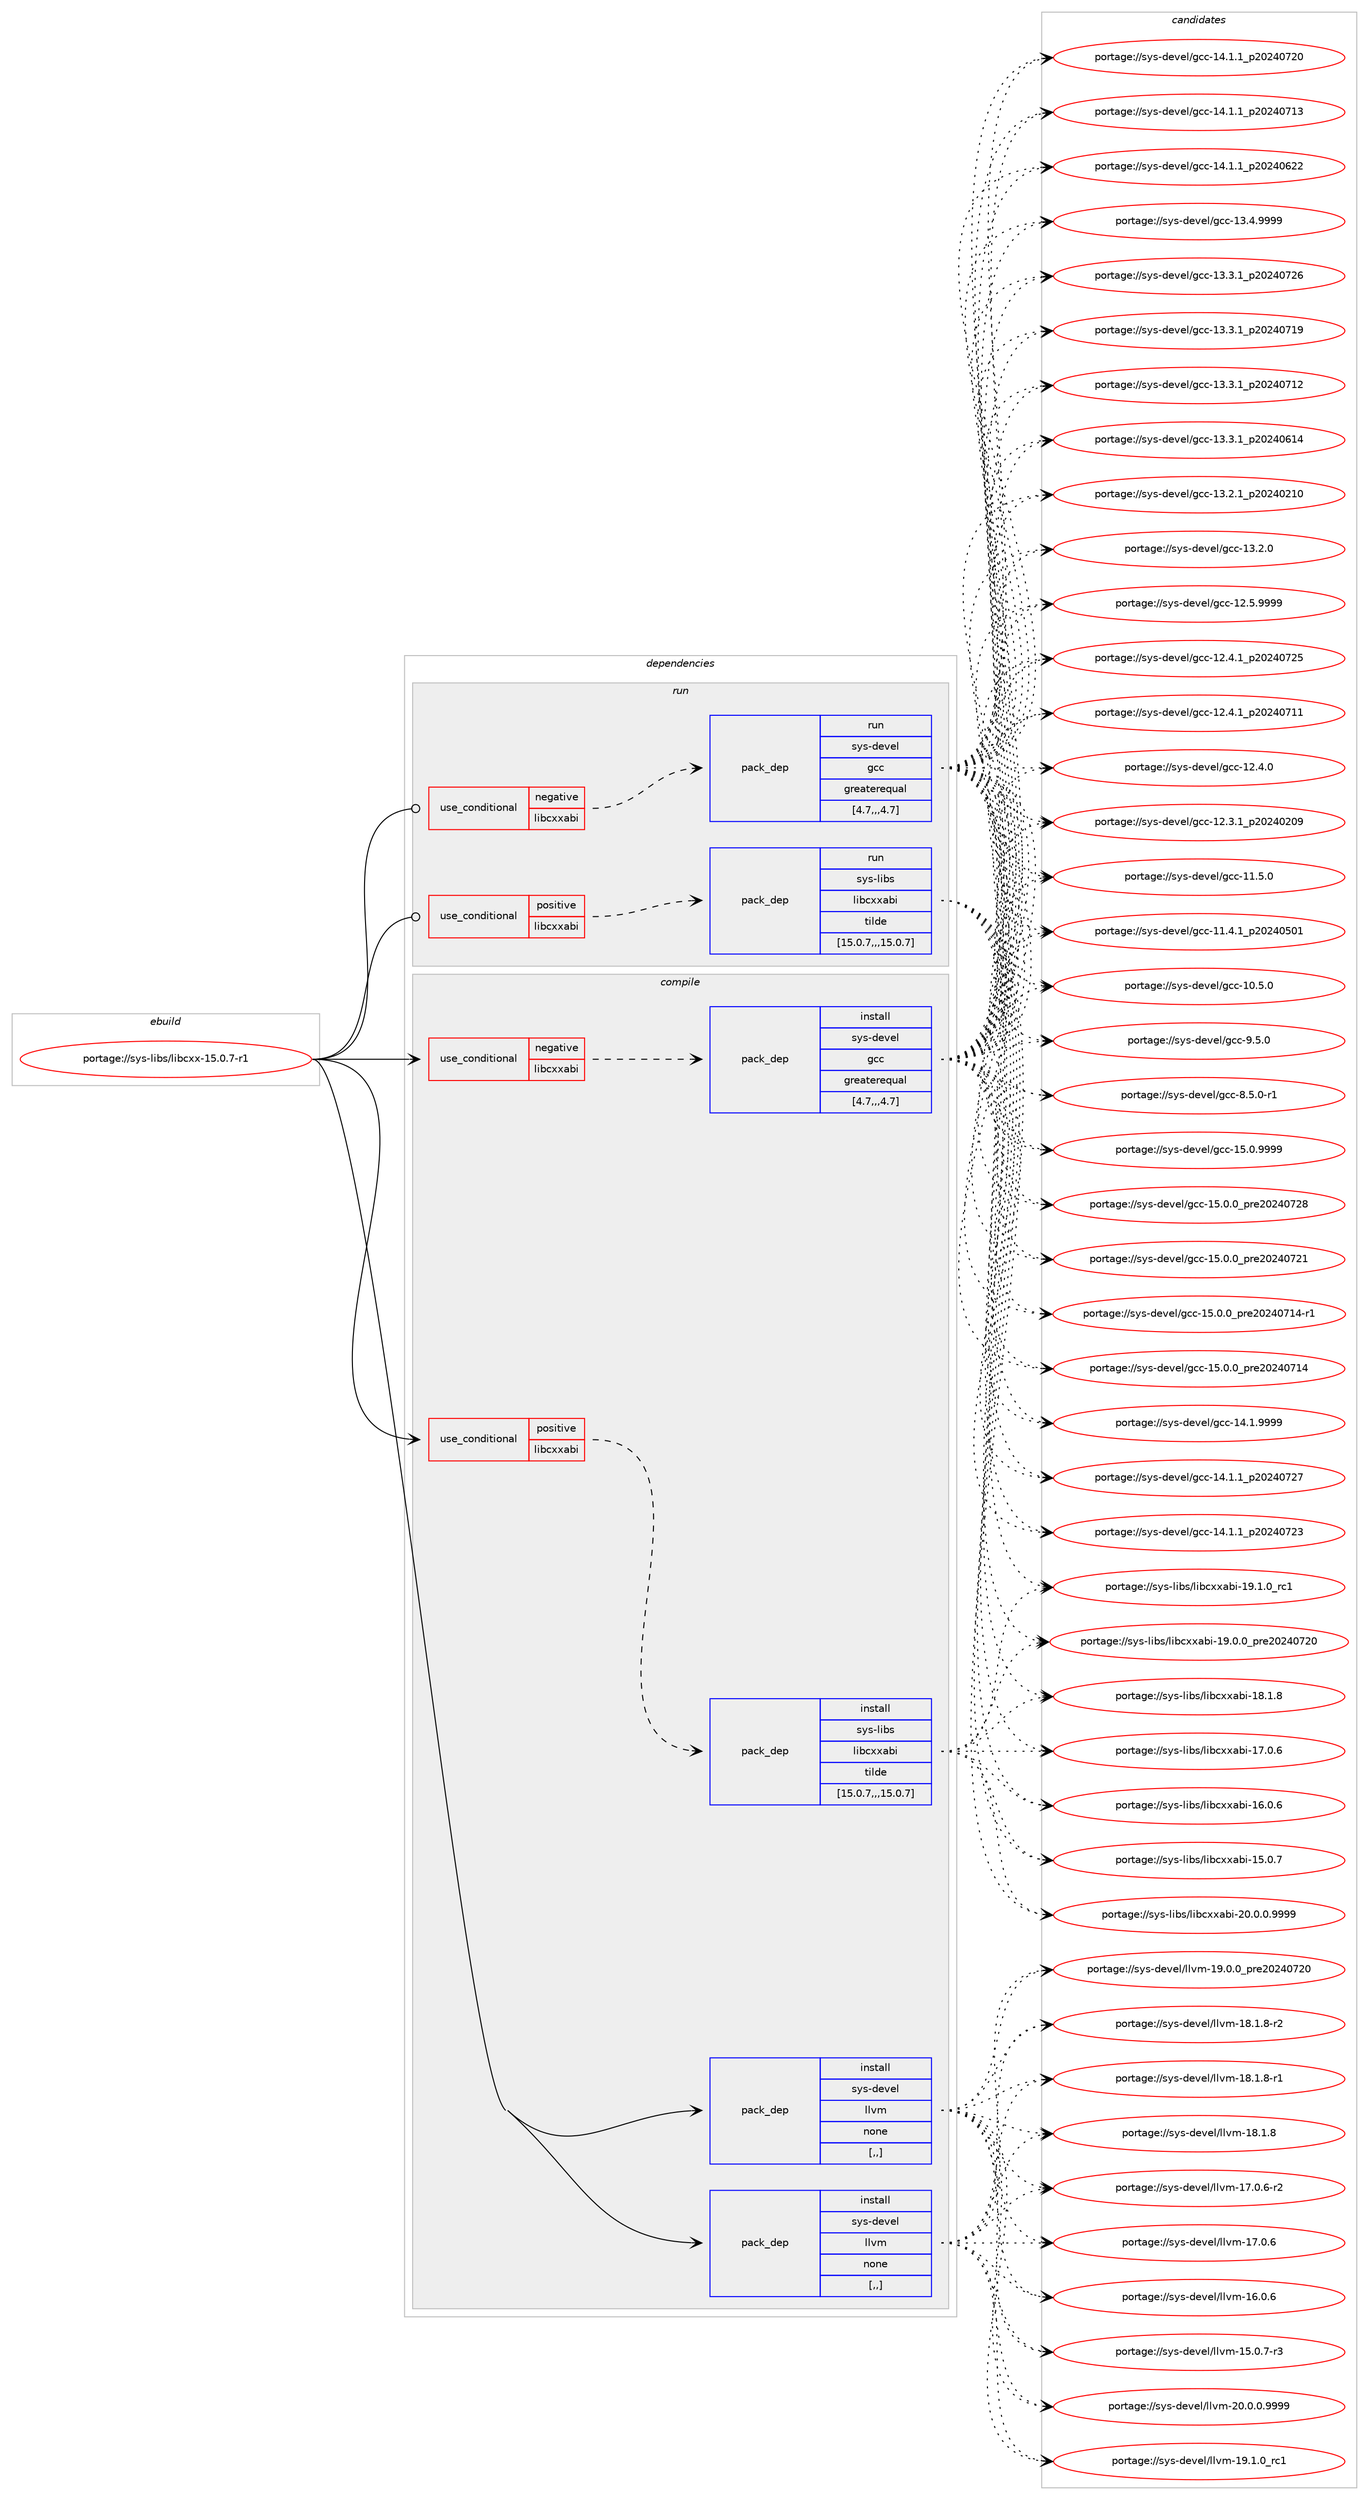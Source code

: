 digraph prolog {

# *************
# Graph options
# *************

newrank=true;
concentrate=true;
compound=true;
graph [rankdir=LR,fontname=Helvetica,fontsize=10,ranksep=1.5];#, ranksep=2.5, nodesep=0.2];
edge  [arrowhead=vee];
node  [fontname=Helvetica,fontsize=10];

# **********
# The ebuild
# **********

subgraph cluster_leftcol {
color=gray;
label=<<i>ebuild</i>>;
id [label="portage://sys-libs/libcxx-15.0.7-r1", color=red, width=4, href="../sys-libs/libcxx-15.0.7-r1.svg"];
}

# ****************
# The dependencies
# ****************

subgraph cluster_midcol {
color=gray;
label=<<i>dependencies</i>>;
subgraph cluster_compile {
fillcolor="#eeeeee";
style=filled;
label=<<i>compile</i>>;
subgraph cond117467 {
dependency440816 [label=<<TABLE BORDER="0" CELLBORDER="1" CELLSPACING="0" CELLPADDING="4"><TR><TD ROWSPAN="3" CELLPADDING="10">use_conditional</TD></TR><TR><TD>negative</TD></TR><TR><TD>libcxxabi</TD></TR></TABLE>>, shape=none, color=red];
subgraph pack320351 {
dependency440817 [label=<<TABLE BORDER="0" CELLBORDER="1" CELLSPACING="0" CELLPADDING="4" WIDTH="220"><TR><TD ROWSPAN="6" CELLPADDING="30">pack_dep</TD></TR><TR><TD WIDTH="110">install</TD></TR><TR><TD>sys-devel</TD></TR><TR><TD>gcc</TD></TR><TR><TD>greaterequal</TD></TR><TR><TD>[4.7,,,4.7]</TD></TR></TABLE>>, shape=none, color=blue];
}
dependency440816:e -> dependency440817:w [weight=20,style="dashed",arrowhead="vee"];
}
id:e -> dependency440816:w [weight=20,style="solid",arrowhead="vee"];
subgraph cond117468 {
dependency440818 [label=<<TABLE BORDER="0" CELLBORDER="1" CELLSPACING="0" CELLPADDING="4"><TR><TD ROWSPAN="3" CELLPADDING="10">use_conditional</TD></TR><TR><TD>positive</TD></TR><TR><TD>libcxxabi</TD></TR></TABLE>>, shape=none, color=red];
subgraph pack320352 {
dependency440819 [label=<<TABLE BORDER="0" CELLBORDER="1" CELLSPACING="0" CELLPADDING="4" WIDTH="220"><TR><TD ROWSPAN="6" CELLPADDING="30">pack_dep</TD></TR><TR><TD WIDTH="110">install</TD></TR><TR><TD>sys-libs</TD></TR><TR><TD>libcxxabi</TD></TR><TR><TD>tilde</TD></TR><TR><TD>[15.0.7,,,15.0.7]</TD></TR></TABLE>>, shape=none, color=blue];
}
dependency440818:e -> dependency440819:w [weight=20,style="dashed",arrowhead="vee"];
}
id:e -> dependency440818:w [weight=20,style="solid",arrowhead="vee"];
subgraph pack320353 {
dependency440820 [label=<<TABLE BORDER="0" CELLBORDER="1" CELLSPACING="0" CELLPADDING="4" WIDTH="220"><TR><TD ROWSPAN="6" CELLPADDING="30">pack_dep</TD></TR><TR><TD WIDTH="110">install</TD></TR><TR><TD>sys-devel</TD></TR><TR><TD>llvm</TD></TR><TR><TD>none</TD></TR><TR><TD>[,,]</TD></TR></TABLE>>, shape=none, color=blue];
}
id:e -> dependency440820:w [weight=20,style="solid",arrowhead="vee"];
subgraph pack320354 {
dependency440821 [label=<<TABLE BORDER="0" CELLBORDER="1" CELLSPACING="0" CELLPADDING="4" WIDTH="220"><TR><TD ROWSPAN="6" CELLPADDING="30">pack_dep</TD></TR><TR><TD WIDTH="110">install</TD></TR><TR><TD>sys-devel</TD></TR><TR><TD>llvm</TD></TR><TR><TD>none</TD></TR><TR><TD>[,,]</TD></TR></TABLE>>, shape=none, color=blue];
}
id:e -> dependency440821:w [weight=20,style="solid",arrowhead="vee"];
}
subgraph cluster_compileandrun {
fillcolor="#eeeeee";
style=filled;
label=<<i>compile and run</i>>;
}
subgraph cluster_run {
fillcolor="#eeeeee";
style=filled;
label=<<i>run</i>>;
subgraph cond117469 {
dependency440822 [label=<<TABLE BORDER="0" CELLBORDER="1" CELLSPACING="0" CELLPADDING="4"><TR><TD ROWSPAN="3" CELLPADDING="10">use_conditional</TD></TR><TR><TD>negative</TD></TR><TR><TD>libcxxabi</TD></TR></TABLE>>, shape=none, color=red];
subgraph pack320355 {
dependency440823 [label=<<TABLE BORDER="0" CELLBORDER="1" CELLSPACING="0" CELLPADDING="4" WIDTH="220"><TR><TD ROWSPAN="6" CELLPADDING="30">pack_dep</TD></TR><TR><TD WIDTH="110">run</TD></TR><TR><TD>sys-devel</TD></TR><TR><TD>gcc</TD></TR><TR><TD>greaterequal</TD></TR><TR><TD>[4.7,,,4.7]</TD></TR></TABLE>>, shape=none, color=blue];
}
dependency440822:e -> dependency440823:w [weight=20,style="dashed",arrowhead="vee"];
}
id:e -> dependency440822:w [weight=20,style="solid",arrowhead="odot"];
subgraph cond117470 {
dependency440824 [label=<<TABLE BORDER="0" CELLBORDER="1" CELLSPACING="0" CELLPADDING="4"><TR><TD ROWSPAN="3" CELLPADDING="10">use_conditional</TD></TR><TR><TD>positive</TD></TR><TR><TD>libcxxabi</TD></TR></TABLE>>, shape=none, color=red];
subgraph pack320356 {
dependency440825 [label=<<TABLE BORDER="0" CELLBORDER="1" CELLSPACING="0" CELLPADDING="4" WIDTH="220"><TR><TD ROWSPAN="6" CELLPADDING="30">pack_dep</TD></TR><TR><TD WIDTH="110">run</TD></TR><TR><TD>sys-libs</TD></TR><TR><TD>libcxxabi</TD></TR><TR><TD>tilde</TD></TR><TR><TD>[15.0.7,,,15.0.7]</TD></TR></TABLE>>, shape=none, color=blue];
}
dependency440824:e -> dependency440825:w [weight=20,style="dashed",arrowhead="vee"];
}
id:e -> dependency440824:w [weight=20,style="solid",arrowhead="odot"];
}
}

# **************
# The candidates
# **************

subgraph cluster_choices {
rank=same;
color=gray;
label=<<i>candidates</i>>;

subgraph choice320351 {
color=black;
nodesep=1;
choice1151211154510010111810110847103999945495346484657575757 [label="portage://sys-devel/gcc-15.0.9999", color=red, width=4,href="../sys-devel/gcc-15.0.9999.svg"];
choice1151211154510010111810110847103999945495346484648951121141015048505248555056 [label="portage://sys-devel/gcc-15.0.0_pre20240728", color=red, width=4,href="../sys-devel/gcc-15.0.0_pre20240728.svg"];
choice1151211154510010111810110847103999945495346484648951121141015048505248555049 [label="portage://sys-devel/gcc-15.0.0_pre20240721", color=red, width=4,href="../sys-devel/gcc-15.0.0_pre20240721.svg"];
choice11512111545100101118101108471039999454953464846489511211410150485052485549524511449 [label="portage://sys-devel/gcc-15.0.0_pre20240714-r1", color=red, width=4,href="../sys-devel/gcc-15.0.0_pre20240714-r1.svg"];
choice1151211154510010111810110847103999945495346484648951121141015048505248554952 [label="portage://sys-devel/gcc-15.0.0_pre20240714", color=red, width=4,href="../sys-devel/gcc-15.0.0_pre20240714.svg"];
choice1151211154510010111810110847103999945495246494657575757 [label="portage://sys-devel/gcc-14.1.9999", color=red, width=4,href="../sys-devel/gcc-14.1.9999.svg"];
choice1151211154510010111810110847103999945495246494649951125048505248555055 [label="portage://sys-devel/gcc-14.1.1_p20240727", color=red, width=4,href="../sys-devel/gcc-14.1.1_p20240727.svg"];
choice1151211154510010111810110847103999945495246494649951125048505248555051 [label="portage://sys-devel/gcc-14.1.1_p20240723", color=red, width=4,href="../sys-devel/gcc-14.1.1_p20240723.svg"];
choice1151211154510010111810110847103999945495246494649951125048505248555048 [label="portage://sys-devel/gcc-14.1.1_p20240720", color=red, width=4,href="../sys-devel/gcc-14.1.1_p20240720.svg"];
choice1151211154510010111810110847103999945495246494649951125048505248554951 [label="portage://sys-devel/gcc-14.1.1_p20240713", color=red, width=4,href="../sys-devel/gcc-14.1.1_p20240713.svg"];
choice1151211154510010111810110847103999945495246494649951125048505248545050 [label="portage://sys-devel/gcc-14.1.1_p20240622", color=red, width=4,href="../sys-devel/gcc-14.1.1_p20240622.svg"];
choice1151211154510010111810110847103999945495146524657575757 [label="portage://sys-devel/gcc-13.4.9999", color=red, width=4,href="../sys-devel/gcc-13.4.9999.svg"];
choice1151211154510010111810110847103999945495146514649951125048505248555054 [label="portage://sys-devel/gcc-13.3.1_p20240726", color=red, width=4,href="../sys-devel/gcc-13.3.1_p20240726.svg"];
choice1151211154510010111810110847103999945495146514649951125048505248554957 [label="portage://sys-devel/gcc-13.3.1_p20240719", color=red, width=4,href="../sys-devel/gcc-13.3.1_p20240719.svg"];
choice1151211154510010111810110847103999945495146514649951125048505248554950 [label="portage://sys-devel/gcc-13.3.1_p20240712", color=red, width=4,href="../sys-devel/gcc-13.3.1_p20240712.svg"];
choice1151211154510010111810110847103999945495146514649951125048505248544952 [label="portage://sys-devel/gcc-13.3.1_p20240614", color=red, width=4,href="../sys-devel/gcc-13.3.1_p20240614.svg"];
choice1151211154510010111810110847103999945495146504649951125048505248504948 [label="portage://sys-devel/gcc-13.2.1_p20240210", color=red, width=4,href="../sys-devel/gcc-13.2.1_p20240210.svg"];
choice1151211154510010111810110847103999945495146504648 [label="portage://sys-devel/gcc-13.2.0", color=red, width=4,href="../sys-devel/gcc-13.2.0.svg"];
choice1151211154510010111810110847103999945495046534657575757 [label="portage://sys-devel/gcc-12.5.9999", color=red, width=4,href="../sys-devel/gcc-12.5.9999.svg"];
choice1151211154510010111810110847103999945495046524649951125048505248555053 [label="portage://sys-devel/gcc-12.4.1_p20240725", color=red, width=4,href="../sys-devel/gcc-12.4.1_p20240725.svg"];
choice1151211154510010111810110847103999945495046524649951125048505248554949 [label="portage://sys-devel/gcc-12.4.1_p20240711", color=red, width=4,href="../sys-devel/gcc-12.4.1_p20240711.svg"];
choice1151211154510010111810110847103999945495046524648 [label="portage://sys-devel/gcc-12.4.0", color=red, width=4,href="../sys-devel/gcc-12.4.0.svg"];
choice1151211154510010111810110847103999945495046514649951125048505248504857 [label="portage://sys-devel/gcc-12.3.1_p20240209", color=red, width=4,href="../sys-devel/gcc-12.3.1_p20240209.svg"];
choice1151211154510010111810110847103999945494946534648 [label="portage://sys-devel/gcc-11.5.0", color=red, width=4,href="../sys-devel/gcc-11.5.0.svg"];
choice1151211154510010111810110847103999945494946524649951125048505248534849 [label="portage://sys-devel/gcc-11.4.1_p20240501", color=red, width=4,href="../sys-devel/gcc-11.4.1_p20240501.svg"];
choice1151211154510010111810110847103999945494846534648 [label="portage://sys-devel/gcc-10.5.0", color=red, width=4,href="../sys-devel/gcc-10.5.0.svg"];
choice11512111545100101118101108471039999455746534648 [label="portage://sys-devel/gcc-9.5.0", color=red, width=4,href="../sys-devel/gcc-9.5.0.svg"];
choice115121115451001011181011084710399994556465346484511449 [label="portage://sys-devel/gcc-8.5.0-r1", color=red, width=4,href="../sys-devel/gcc-8.5.0-r1.svg"];
dependency440817:e -> choice1151211154510010111810110847103999945495346484657575757:w [style=dotted,weight="100"];
dependency440817:e -> choice1151211154510010111810110847103999945495346484648951121141015048505248555056:w [style=dotted,weight="100"];
dependency440817:e -> choice1151211154510010111810110847103999945495346484648951121141015048505248555049:w [style=dotted,weight="100"];
dependency440817:e -> choice11512111545100101118101108471039999454953464846489511211410150485052485549524511449:w [style=dotted,weight="100"];
dependency440817:e -> choice1151211154510010111810110847103999945495346484648951121141015048505248554952:w [style=dotted,weight="100"];
dependency440817:e -> choice1151211154510010111810110847103999945495246494657575757:w [style=dotted,weight="100"];
dependency440817:e -> choice1151211154510010111810110847103999945495246494649951125048505248555055:w [style=dotted,weight="100"];
dependency440817:e -> choice1151211154510010111810110847103999945495246494649951125048505248555051:w [style=dotted,weight="100"];
dependency440817:e -> choice1151211154510010111810110847103999945495246494649951125048505248555048:w [style=dotted,weight="100"];
dependency440817:e -> choice1151211154510010111810110847103999945495246494649951125048505248554951:w [style=dotted,weight="100"];
dependency440817:e -> choice1151211154510010111810110847103999945495246494649951125048505248545050:w [style=dotted,weight="100"];
dependency440817:e -> choice1151211154510010111810110847103999945495146524657575757:w [style=dotted,weight="100"];
dependency440817:e -> choice1151211154510010111810110847103999945495146514649951125048505248555054:w [style=dotted,weight="100"];
dependency440817:e -> choice1151211154510010111810110847103999945495146514649951125048505248554957:w [style=dotted,weight="100"];
dependency440817:e -> choice1151211154510010111810110847103999945495146514649951125048505248554950:w [style=dotted,weight="100"];
dependency440817:e -> choice1151211154510010111810110847103999945495146514649951125048505248544952:w [style=dotted,weight="100"];
dependency440817:e -> choice1151211154510010111810110847103999945495146504649951125048505248504948:w [style=dotted,weight="100"];
dependency440817:e -> choice1151211154510010111810110847103999945495146504648:w [style=dotted,weight="100"];
dependency440817:e -> choice1151211154510010111810110847103999945495046534657575757:w [style=dotted,weight="100"];
dependency440817:e -> choice1151211154510010111810110847103999945495046524649951125048505248555053:w [style=dotted,weight="100"];
dependency440817:e -> choice1151211154510010111810110847103999945495046524649951125048505248554949:w [style=dotted,weight="100"];
dependency440817:e -> choice1151211154510010111810110847103999945495046524648:w [style=dotted,weight="100"];
dependency440817:e -> choice1151211154510010111810110847103999945495046514649951125048505248504857:w [style=dotted,weight="100"];
dependency440817:e -> choice1151211154510010111810110847103999945494946534648:w [style=dotted,weight="100"];
dependency440817:e -> choice1151211154510010111810110847103999945494946524649951125048505248534849:w [style=dotted,weight="100"];
dependency440817:e -> choice1151211154510010111810110847103999945494846534648:w [style=dotted,weight="100"];
dependency440817:e -> choice11512111545100101118101108471039999455746534648:w [style=dotted,weight="100"];
dependency440817:e -> choice115121115451001011181011084710399994556465346484511449:w [style=dotted,weight="100"];
}
subgraph choice320352 {
color=black;
nodesep=1;
choice11512111545108105981154710810598991201209798105455048464846484657575757 [label="portage://sys-libs/libcxxabi-20.0.0.9999", color=red, width=4,href="../sys-libs/libcxxabi-20.0.0.9999.svg"];
choice1151211154510810598115471081059899120120979810545495746494648951149949 [label="portage://sys-libs/libcxxabi-19.1.0_rc1", color=red, width=4,href="../sys-libs/libcxxabi-19.1.0_rc1.svg"];
choice1151211154510810598115471081059899120120979810545495746484648951121141015048505248555048 [label="portage://sys-libs/libcxxabi-19.0.0_pre20240720", color=red, width=4,href="../sys-libs/libcxxabi-19.0.0_pre20240720.svg"];
choice1151211154510810598115471081059899120120979810545495646494656 [label="portage://sys-libs/libcxxabi-18.1.8", color=red, width=4,href="../sys-libs/libcxxabi-18.1.8.svg"];
choice1151211154510810598115471081059899120120979810545495546484654 [label="portage://sys-libs/libcxxabi-17.0.6", color=red, width=4,href="../sys-libs/libcxxabi-17.0.6.svg"];
choice1151211154510810598115471081059899120120979810545495446484654 [label="portage://sys-libs/libcxxabi-16.0.6", color=red, width=4,href="../sys-libs/libcxxabi-16.0.6.svg"];
choice1151211154510810598115471081059899120120979810545495346484655 [label="portage://sys-libs/libcxxabi-15.0.7", color=red, width=4,href="../sys-libs/libcxxabi-15.0.7.svg"];
dependency440819:e -> choice11512111545108105981154710810598991201209798105455048464846484657575757:w [style=dotted,weight="100"];
dependency440819:e -> choice1151211154510810598115471081059899120120979810545495746494648951149949:w [style=dotted,weight="100"];
dependency440819:e -> choice1151211154510810598115471081059899120120979810545495746484648951121141015048505248555048:w [style=dotted,weight="100"];
dependency440819:e -> choice1151211154510810598115471081059899120120979810545495646494656:w [style=dotted,weight="100"];
dependency440819:e -> choice1151211154510810598115471081059899120120979810545495546484654:w [style=dotted,weight="100"];
dependency440819:e -> choice1151211154510810598115471081059899120120979810545495446484654:w [style=dotted,weight="100"];
dependency440819:e -> choice1151211154510810598115471081059899120120979810545495346484655:w [style=dotted,weight="100"];
}
subgraph choice320353 {
color=black;
nodesep=1;
choice1151211154510010111810110847108108118109455048464846484657575757 [label="portage://sys-devel/llvm-20.0.0.9999", color=red, width=4,href="../sys-devel/llvm-20.0.0.9999.svg"];
choice115121115451001011181011084710810811810945495746494648951149949 [label="portage://sys-devel/llvm-19.1.0_rc1", color=red, width=4,href="../sys-devel/llvm-19.1.0_rc1.svg"];
choice115121115451001011181011084710810811810945495746484648951121141015048505248555048 [label="portage://sys-devel/llvm-19.0.0_pre20240720", color=red, width=4,href="../sys-devel/llvm-19.0.0_pre20240720.svg"];
choice1151211154510010111810110847108108118109454956464946564511450 [label="portage://sys-devel/llvm-18.1.8-r2", color=red, width=4,href="../sys-devel/llvm-18.1.8-r2.svg"];
choice1151211154510010111810110847108108118109454956464946564511449 [label="portage://sys-devel/llvm-18.1.8-r1", color=red, width=4,href="../sys-devel/llvm-18.1.8-r1.svg"];
choice115121115451001011181011084710810811810945495646494656 [label="portage://sys-devel/llvm-18.1.8", color=red, width=4,href="../sys-devel/llvm-18.1.8.svg"];
choice1151211154510010111810110847108108118109454955464846544511450 [label="portage://sys-devel/llvm-17.0.6-r2", color=red, width=4,href="../sys-devel/llvm-17.0.6-r2.svg"];
choice115121115451001011181011084710810811810945495546484654 [label="portage://sys-devel/llvm-17.0.6", color=red, width=4,href="../sys-devel/llvm-17.0.6.svg"];
choice115121115451001011181011084710810811810945495446484654 [label="portage://sys-devel/llvm-16.0.6", color=red, width=4,href="../sys-devel/llvm-16.0.6.svg"];
choice1151211154510010111810110847108108118109454953464846554511451 [label="portage://sys-devel/llvm-15.0.7-r3", color=red, width=4,href="../sys-devel/llvm-15.0.7-r3.svg"];
dependency440820:e -> choice1151211154510010111810110847108108118109455048464846484657575757:w [style=dotted,weight="100"];
dependency440820:e -> choice115121115451001011181011084710810811810945495746494648951149949:w [style=dotted,weight="100"];
dependency440820:e -> choice115121115451001011181011084710810811810945495746484648951121141015048505248555048:w [style=dotted,weight="100"];
dependency440820:e -> choice1151211154510010111810110847108108118109454956464946564511450:w [style=dotted,weight="100"];
dependency440820:e -> choice1151211154510010111810110847108108118109454956464946564511449:w [style=dotted,weight="100"];
dependency440820:e -> choice115121115451001011181011084710810811810945495646494656:w [style=dotted,weight="100"];
dependency440820:e -> choice1151211154510010111810110847108108118109454955464846544511450:w [style=dotted,weight="100"];
dependency440820:e -> choice115121115451001011181011084710810811810945495546484654:w [style=dotted,weight="100"];
dependency440820:e -> choice115121115451001011181011084710810811810945495446484654:w [style=dotted,weight="100"];
dependency440820:e -> choice1151211154510010111810110847108108118109454953464846554511451:w [style=dotted,weight="100"];
}
subgraph choice320354 {
color=black;
nodesep=1;
choice1151211154510010111810110847108108118109455048464846484657575757 [label="portage://sys-devel/llvm-20.0.0.9999", color=red, width=4,href="../sys-devel/llvm-20.0.0.9999.svg"];
choice115121115451001011181011084710810811810945495746494648951149949 [label="portage://sys-devel/llvm-19.1.0_rc1", color=red, width=4,href="../sys-devel/llvm-19.1.0_rc1.svg"];
choice115121115451001011181011084710810811810945495746484648951121141015048505248555048 [label="portage://sys-devel/llvm-19.0.0_pre20240720", color=red, width=4,href="../sys-devel/llvm-19.0.0_pre20240720.svg"];
choice1151211154510010111810110847108108118109454956464946564511450 [label="portage://sys-devel/llvm-18.1.8-r2", color=red, width=4,href="../sys-devel/llvm-18.1.8-r2.svg"];
choice1151211154510010111810110847108108118109454956464946564511449 [label="portage://sys-devel/llvm-18.1.8-r1", color=red, width=4,href="../sys-devel/llvm-18.1.8-r1.svg"];
choice115121115451001011181011084710810811810945495646494656 [label="portage://sys-devel/llvm-18.1.8", color=red, width=4,href="../sys-devel/llvm-18.1.8.svg"];
choice1151211154510010111810110847108108118109454955464846544511450 [label="portage://sys-devel/llvm-17.0.6-r2", color=red, width=4,href="../sys-devel/llvm-17.0.6-r2.svg"];
choice115121115451001011181011084710810811810945495546484654 [label="portage://sys-devel/llvm-17.0.6", color=red, width=4,href="../sys-devel/llvm-17.0.6.svg"];
choice115121115451001011181011084710810811810945495446484654 [label="portage://sys-devel/llvm-16.0.6", color=red, width=4,href="../sys-devel/llvm-16.0.6.svg"];
choice1151211154510010111810110847108108118109454953464846554511451 [label="portage://sys-devel/llvm-15.0.7-r3", color=red, width=4,href="../sys-devel/llvm-15.0.7-r3.svg"];
dependency440821:e -> choice1151211154510010111810110847108108118109455048464846484657575757:w [style=dotted,weight="100"];
dependency440821:e -> choice115121115451001011181011084710810811810945495746494648951149949:w [style=dotted,weight="100"];
dependency440821:e -> choice115121115451001011181011084710810811810945495746484648951121141015048505248555048:w [style=dotted,weight="100"];
dependency440821:e -> choice1151211154510010111810110847108108118109454956464946564511450:w [style=dotted,weight="100"];
dependency440821:e -> choice1151211154510010111810110847108108118109454956464946564511449:w [style=dotted,weight="100"];
dependency440821:e -> choice115121115451001011181011084710810811810945495646494656:w [style=dotted,weight="100"];
dependency440821:e -> choice1151211154510010111810110847108108118109454955464846544511450:w [style=dotted,weight="100"];
dependency440821:e -> choice115121115451001011181011084710810811810945495546484654:w [style=dotted,weight="100"];
dependency440821:e -> choice115121115451001011181011084710810811810945495446484654:w [style=dotted,weight="100"];
dependency440821:e -> choice1151211154510010111810110847108108118109454953464846554511451:w [style=dotted,weight="100"];
}
subgraph choice320355 {
color=black;
nodesep=1;
choice1151211154510010111810110847103999945495346484657575757 [label="portage://sys-devel/gcc-15.0.9999", color=red, width=4,href="../sys-devel/gcc-15.0.9999.svg"];
choice1151211154510010111810110847103999945495346484648951121141015048505248555056 [label="portage://sys-devel/gcc-15.0.0_pre20240728", color=red, width=4,href="../sys-devel/gcc-15.0.0_pre20240728.svg"];
choice1151211154510010111810110847103999945495346484648951121141015048505248555049 [label="portage://sys-devel/gcc-15.0.0_pre20240721", color=red, width=4,href="../sys-devel/gcc-15.0.0_pre20240721.svg"];
choice11512111545100101118101108471039999454953464846489511211410150485052485549524511449 [label="portage://sys-devel/gcc-15.0.0_pre20240714-r1", color=red, width=4,href="../sys-devel/gcc-15.0.0_pre20240714-r1.svg"];
choice1151211154510010111810110847103999945495346484648951121141015048505248554952 [label="portage://sys-devel/gcc-15.0.0_pre20240714", color=red, width=4,href="../sys-devel/gcc-15.0.0_pre20240714.svg"];
choice1151211154510010111810110847103999945495246494657575757 [label="portage://sys-devel/gcc-14.1.9999", color=red, width=4,href="../sys-devel/gcc-14.1.9999.svg"];
choice1151211154510010111810110847103999945495246494649951125048505248555055 [label="portage://sys-devel/gcc-14.1.1_p20240727", color=red, width=4,href="../sys-devel/gcc-14.1.1_p20240727.svg"];
choice1151211154510010111810110847103999945495246494649951125048505248555051 [label="portage://sys-devel/gcc-14.1.1_p20240723", color=red, width=4,href="../sys-devel/gcc-14.1.1_p20240723.svg"];
choice1151211154510010111810110847103999945495246494649951125048505248555048 [label="portage://sys-devel/gcc-14.1.1_p20240720", color=red, width=4,href="../sys-devel/gcc-14.1.1_p20240720.svg"];
choice1151211154510010111810110847103999945495246494649951125048505248554951 [label="portage://sys-devel/gcc-14.1.1_p20240713", color=red, width=4,href="../sys-devel/gcc-14.1.1_p20240713.svg"];
choice1151211154510010111810110847103999945495246494649951125048505248545050 [label="portage://sys-devel/gcc-14.1.1_p20240622", color=red, width=4,href="../sys-devel/gcc-14.1.1_p20240622.svg"];
choice1151211154510010111810110847103999945495146524657575757 [label="portage://sys-devel/gcc-13.4.9999", color=red, width=4,href="../sys-devel/gcc-13.4.9999.svg"];
choice1151211154510010111810110847103999945495146514649951125048505248555054 [label="portage://sys-devel/gcc-13.3.1_p20240726", color=red, width=4,href="../sys-devel/gcc-13.3.1_p20240726.svg"];
choice1151211154510010111810110847103999945495146514649951125048505248554957 [label="portage://sys-devel/gcc-13.3.1_p20240719", color=red, width=4,href="../sys-devel/gcc-13.3.1_p20240719.svg"];
choice1151211154510010111810110847103999945495146514649951125048505248554950 [label="portage://sys-devel/gcc-13.3.1_p20240712", color=red, width=4,href="../sys-devel/gcc-13.3.1_p20240712.svg"];
choice1151211154510010111810110847103999945495146514649951125048505248544952 [label="portage://sys-devel/gcc-13.3.1_p20240614", color=red, width=4,href="../sys-devel/gcc-13.3.1_p20240614.svg"];
choice1151211154510010111810110847103999945495146504649951125048505248504948 [label="portage://sys-devel/gcc-13.2.1_p20240210", color=red, width=4,href="../sys-devel/gcc-13.2.1_p20240210.svg"];
choice1151211154510010111810110847103999945495146504648 [label="portage://sys-devel/gcc-13.2.0", color=red, width=4,href="../sys-devel/gcc-13.2.0.svg"];
choice1151211154510010111810110847103999945495046534657575757 [label="portage://sys-devel/gcc-12.5.9999", color=red, width=4,href="../sys-devel/gcc-12.5.9999.svg"];
choice1151211154510010111810110847103999945495046524649951125048505248555053 [label="portage://sys-devel/gcc-12.4.1_p20240725", color=red, width=4,href="../sys-devel/gcc-12.4.1_p20240725.svg"];
choice1151211154510010111810110847103999945495046524649951125048505248554949 [label="portage://sys-devel/gcc-12.4.1_p20240711", color=red, width=4,href="../sys-devel/gcc-12.4.1_p20240711.svg"];
choice1151211154510010111810110847103999945495046524648 [label="portage://sys-devel/gcc-12.4.0", color=red, width=4,href="../sys-devel/gcc-12.4.0.svg"];
choice1151211154510010111810110847103999945495046514649951125048505248504857 [label="portage://sys-devel/gcc-12.3.1_p20240209", color=red, width=4,href="../sys-devel/gcc-12.3.1_p20240209.svg"];
choice1151211154510010111810110847103999945494946534648 [label="portage://sys-devel/gcc-11.5.0", color=red, width=4,href="../sys-devel/gcc-11.5.0.svg"];
choice1151211154510010111810110847103999945494946524649951125048505248534849 [label="portage://sys-devel/gcc-11.4.1_p20240501", color=red, width=4,href="../sys-devel/gcc-11.4.1_p20240501.svg"];
choice1151211154510010111810110847103999945494846534648 [label="portage://sys-devel/gcc-10.5.0", color=red, width=4,href="../sys-devel/gcc-10.5.0.svg"];
choice11512111545100101118101108471039999455746534648 [label="portage://sys-devel/gcc-9.5.0", color=red, width=4,href="../sys-devel/gcc-9.5.0.svg"];
choice115121115451001011181011084710399994556465346484511449 [label="portage://sys-devel/gcc-8.5.0-r1", color=red, width=4,href="../sys-devel/gcc-8.5.0-r1.svg"];
dependency440823:e -> choice1151211154510010111810110847103999945495346484657575757:w [style=dotted,weight="100"];
dependency440823:e -> choice1151211154510010111810110847103999945495346484648951121141015048505248555056:w [style=dotted,weight="100"];
dependency440823:e -> choice1151211154510010111810110847103999945495346484648951121141015048505248555049:w [style=dotted,weight="100"];
dependency440823:e -> choice11512111545100101118101108471039999454953464846489511211410150485052485549524511449:w [style=dotted,weight="100"];
dependency440823:e -> choice1151211154510010111810110847103999945495346484648951121141015048505248554952:w [style=dotted,weight="100"];
dependency440823:e -> choice1151211154510010111810110847103999945495246494657575757:w [style=dotted,weight="100"];
dependency440823:e -> choice1151211154510010111810110847103999945495246494649951125048505248555055:w [style=dotted,weight="100"];
dependency440823:e -> choice1151211154510010111810110847103999945495246494649951125048505248555051:w [style=dotted,weight="100"];
dependency440823:e -> choice1151211154510010111810110847103999945495246494649951125048505248555048:w [style=dotted,weight="100"];
dependency440823:e -> choice1151211154510010111810110847103999945495246494649951125048505248554951:w [style=dotted,weight="100"];
dependency440823:e -> choice1151211154510010111810110847103999945495246494649951125048505248545050:w [style=dotted,weight="100"];
dependency440823:e -> choice1151211154510010111810110847103999945495146524657575757:w [style=dotted,weight="100"];
dependency440823:e -> choice1151211154510010111810110847103999945495146514649951125048505248555054:w [style=dotted,weight="100"];
dependency440823:e -> choice1151211154510010111810110847103999945495146514649951125048505248554957:w [style=dotted,weight="100"];
dependency440823:e -> choice1151211154510010111810110847103999945495146514649951125048505248554950:w [style=dotted,weight="100"];
dependency440823:e -> choice1151211154510010111810110847103999945495146514649951125048505248544952:w [style=dotted,weight="100"];
dependency440823:e -> choice1151211154510010111810110847103999945495146504649951125048505248504948:w [style=dotted,weight="100"];
dependency440823:e -> choice1151211154510010111810110847103999945495146504648:w [style=dotted,weight="100"];
dependency440823:e -> choice1151211154510010111810110847103999945495046534657575757:w [style=dotted,weight="100"];
dependency440823:e -> choice1151211154510010111810110847103999945495046524649951125048505248555053:w [style=dotted,weight="100"];
dependency440823:e -> choice1151211154510010111810110847103999945495046524649951125048505248554949:w [style=dotted,weight="100"];
dependency440823:e -> choice1151211154510010111810110847103999945495046524648:w [style=dotted,weight="100"];
dependency440823:e -> choice1151211154510010111810110847103999945495046514649951125048505248504857:w [style=dotted,weight="100"];
dependency440823:e -> choice1151211154510010111810110847103999945494946534648:w [style=dotted,weight="100"];
dependency440823:e -> choice1151211154510010111810110847103999945494946524649951125048505248534849:w [style=dotted,weight="100"];
dependency440823:e -> choice1151211154510010111810110847103999945494846534648:w [style=dotted,weight="100"];
dependency440823:e -> choice11512111545100101118101108471039999455746534648:w [style=dotted,weight="100"];
dependency440823:e -> choice115121115451001011181011084710399994556465346484511449:w [style=dotted,weight="100"];
}
subgraph choice320356 {
color=black;
nodesep=1;
choice11512111545108105981154710810598991201209798105455048464846484657575757 [label="portage://sys-libs/libcxxabi-20.0.0.9999", color=red, width=4,href="../sys-libs/libcxxabi-20.0.0.9999.svg"];
choice1151211154510810598115471081059899120120979810545495746494648951149949 [label="portage://sys-libs/libcxxabi-19.1.0_rc1", color=red, width=4,href="../sys-libs/libcxxabi-19.1.0_rc1.svg"];
choice1151211154510810598115471081059899120120979810545495746484648951121141015048505248555048 [label="portage://sys-libs/libcxxabi-19.0.0_pre20240720", color=red, width=4,href="../sys-libs/libcxxabi-19.0.0_pre20240720.svg"];
choice1151211154510810598115471081059899120120979810545495646494656 [label="portage://sys-libs/libcxxabi-18.1.8", color=red, width=4,href="../sys-libs/libcxxabi-18.1.8.svg"];
choice1151211154510810598115471081059899120120979810545495546484654 [label="portage://sys-libs/libcxxabi-17.0.6", color=red, width=4,href="../sys-libs/libcxxabi-17.0.6.svg"];
choice1151211154510810598115471081059899120120979810545495446484654 [label="portage://sys-libs/libcxxabi-16.0.6", color=red, width=4,href="../sys-libs/libcxxabi-16.0.6.svg"];
choice1151211154510810598115471081059899120120979810545495346484655 [label="portage://sys-libs/libcxxabi-15.0.7", color=red, width=4,href="../sys-libs/libcxxabi-15.0.7.svg"];
dependency440825:e -> choice11512111545108105981154710810598991201209798105455048464846484657575757:w [style=dotted,weight="100"];
dependency440825:e -> choice1151211154510810598115471081059899120120979810545495746494648951149949:w [style=dotted,weight="100"];
dependency440825:e -> choice1151211154510810598115471081059899120120979810545495746484648951121141015048505248555048:w [style=dotted,weight="100"];
dependency440825:e -> choice1151211154510810598115471081059899120120979810545495646494656:w [style=dotted,weight="100"];
dependency440825:e -> choice1151211154510810598115471081059899120120979810545495546484654:w [style=dotted,weight="100"];
dependency440825:e -> choice1151211154510810598115471081059899120120979810545495446484654:w [style=dotted,weight="100"];
dependency440825:e -> choice1151211154510810598115471081059899120120979810545495346484655:w [style=dotted,weight="100"];
}
}

}
